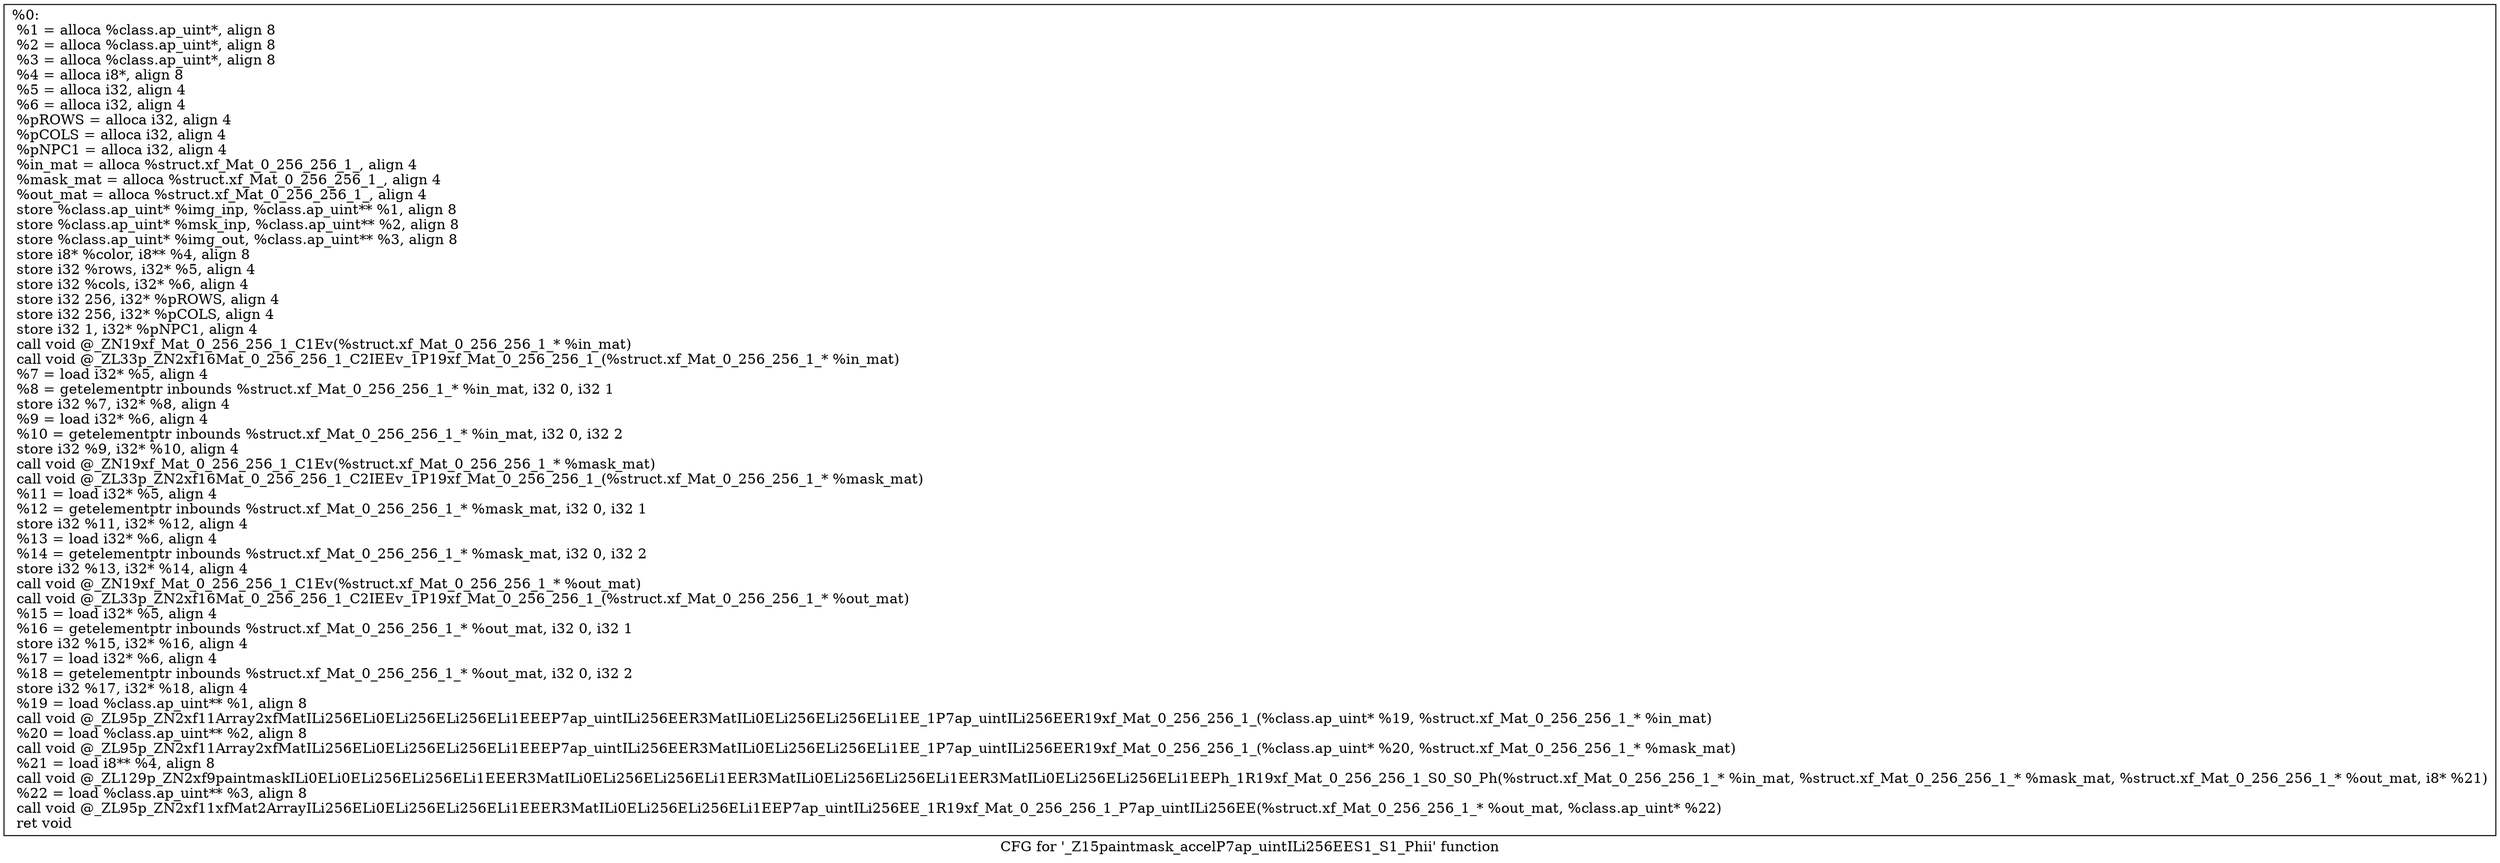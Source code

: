digraph "CFG for '_Z15paintmask_accelP7ap_uintILi256EES1_S1_Phii' function" {
	label="CFG for '_Z15paintmask_accelP7ap_uintILi256EES1_S1_Phii' function";

	Node0x18123a0 [shape=record,label="{%0:\l  %1 = alloca %class.ap_uint*, align 8\l  %2 = alloca %class.ap_uint*, align 8\l  %3 = alloca %class.ap_uint*, align 8\l  %4 = alloca i8*, align 8\l  %5 = alloca i32, align 4\l  %6 = alloca i32, align 4\l  %pROWS = alloca i32, align 4\l  %pCOLS = alloca i32, align 4\l  %pNPC1 = alloca i32, align 4\l  %in_mat = alloca %struct.xf_Mat_0_256_256_1_, align 4\l  %mask_mat = alloca %struct.xf_Mat_0_256_256_1_, align 4\l  %out_mat = alloca %struct.xf_Mat_0_256_256_1_, align 4\l  store %class.ap_uint* %img_inp, %class.ap_uint** %1, align 8\l  store %class.ap_uint* %msk_inp, %class.ap_uint** %2, align 8\l  store %class.ap_uint* %img_out, %class.ap_uint** %3, align 8\l  store i8* %color, i8** %4, align 8\l  store i32 %rows, i32* %5, align 4\l  store i32 %cols, i32* %6, align 4\l  store i32 256, i32* %pROWS, align 4\l  store i32 256, i32* %pCOLS, align 4\l  store i32 1, i32* %pNPC1, align 4\l  call void @_ZN19xf_Mat_0_256_256_1_C1Ev(%struct.xf_Mat_0_256_256_1_* %in_mat)\l  call void @_ZL33p_ZN2xf16Mat_0_256_256_1_C2IEEv_1P19xf_Mat_0_256_256_1_(%struct.xf_Mat_0_256_256_1_* %in_mat)\l  %7 = load i32* %5, align 4\l  %8 = getelementptr inbounds %struct.xf_Mat_0_256_256_1_* %in_mat, i32 0, i32 1\l  store i32 %7, i32* %8, align 4\l  %9 = load i32* %6, align 4\l  %10 = getelementptr inbounds %struct.xf_Mat_0_256_256_1_* %in_mat, i32 0, i32 2\l  store i32 %9, i32* %10, align 4\l  call void @_ZN19xf_Mat_0_256_256_1_C1Ev(%struct.xf_Mat_0_256_256_1_* %mask_mat)\l  call void @_ZL33p_ZN2xf16Mat_0_256_256_1_C2IEEv_1P19xf_Mat_0_256_256_1_(%struct.xf_Mat_0_256_256_1_* %mask_mat)\l  %11 = load i32* %5, align 4\l  %12 = getelementptr inbounds %struct.xf_Mat_0_256_256_1_* %mask_mat, i32 0, i32 1\l  store i32 %11, i32* %12, align 4\l  %13 = load i32* %6, align 4\l  %14 = getelementptr inbounds %struct.xf_Mat_0_256_256_1_* %mask_mat, i32 0, i32 2\l  store i32 %13, i32* %14, align 4\l  call void @_ZN19xf_Mat_0_256_256_1_C1Ev(%struct.xf_Mat_0_256_256_1_* %out_mat)\l  call void @_ZL33p_ZN2xf16Mat_0_256_256_1_C2IEEv_1P19xf_Mat_0_256_256_1_(%struct.xf_Mat_0_256_256_1_* %out_mat)\l  %15 = load i32* %5, align 4\l  %16 = getelementptr inbounds %struct.xf_Mat_0_256_256_1_* %out_mat, i32 0, i32 1\l  store i32 %15, i32* %16, align 4\l  %17 = load i32* %6, align 4\l  %18 = getelementptr inbounds %struct.xf_Mat_0_256_256_1_* %out_mat, i32 0, i32 2\l  store i32 %17, i32* %18, align 4\l  %19 = load %class.ap_uint** %1, align 8\l  call void @_ZL95p_ZN2xf11Array2xfMatILi256ELi0ELi256ELi256ELi1EEEP7ap_uintILi256EER3MatILi0ELi256ELi256ELi1EE_1P7ap_uintILi256EER19xf_Mat_0_256_256_1_(%class.ap_uint* %19, %struct.xf_Mat_0_256_256_1_* %in_mat)\l  %20 = load %class.ap_uint** %2, align 8\l  call void @_ZL95p_ZN2xf11Array2xfMatILi256ELi0ELi256ELi256ELi1EEEP7ap_uintILi256EER3MatILi0ELi256ELi256ELi1EE_1P7ap_uintILi256EER19xf_Mat_0_256_256_1_(%class.ap_uint* %20, %struct.xf_Mat_0_256_256_1_* %mask_mat)\l  %21 = load i8** %4, align 8\l  call void @_ZL129p_ZN2xf9paintmaskILi0ELi0ELi256ELi256ELi1EEER3MatILi0ELi256ELi256ELi1EER3MatILi0ELi256ELi256ELi1EER3MatILi0ELi256ELi256ELi1EEPh_1R19xf_Mat_0_256_256_1_S0_S0_Ph(%struct.xf_Mat_0_256_256_1_* %in_mat, %struct.xf_Mat_0_256_256_1_* %mask_mat, %struct.xf_Mat_0_256_256_1_* %out_mat, i8* %21)\l  %22 = load %class.ap_uint** %3, align 8\l  call void @_ZL95p_ZN2xf11xfMat2ArrayILi256ELi0ELi256ELi256ELi1EEER3MatILi0ELi256ELi256ELi1EEP7ap_uintILi256EE_1R19xf_Mat_0_256_256_1_P7ap_uintILi256EE(%struct.xf_Mat_0_256_256_1_* %out_mat, %class.ap_uint* %22)\l  ret void\l}"];
}

